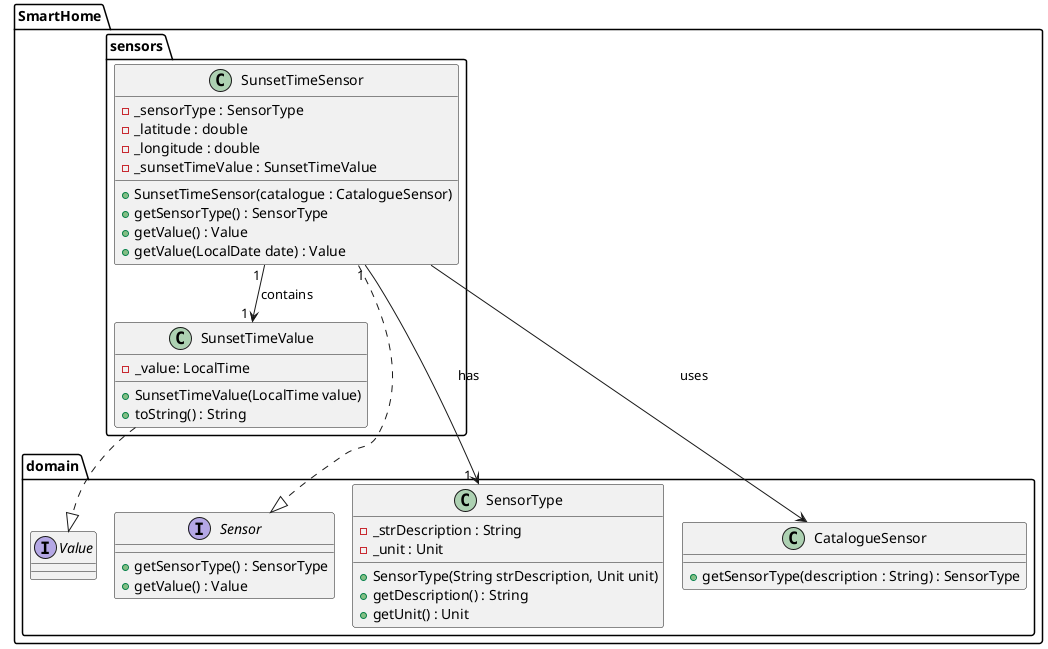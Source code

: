@startuml
!pragma layout smetana

package SmartHome.sensors {

  class SunsetTimeSensor {
    - _sensorType : SensorType
    - _latitude : double
    - _longitude : double
    - _sunsetTimeValue : SunsetTimeValue
    + SunsetTimeSensor(catalogue : CatalogueSensor)
    + getSensorType() : SensorType
    + getValue() : Value
    + getValue(LocalDate date) : Value
  }

  class SunsetTimeValue {
    - _value: LocalTime
    + SunsetTimeValue(LocalTime value)
    + toString() : String
  }

}

package SmartHome.domain {

  interface Sensor {
    + getSensorType() : SensorType
    + getValue() : Value
  }

  class SensorType {
    - _strDescription : String
    - _unit : Unit
    + SensorType(String strDescription, Unit unit)
    + getDescription() : String
    + getUnit() : Unit
  }

  interface Value {
  }

  class CatalogueSensor {
    + getSensorType(description : String) : SensorType
  }

}

SmartHome.sensors.SunsetTimeSensor ..|> SmartHome.domain.Sensor
SmartHome.sensors.SunsetTimeSensor "1"-->"1  "SmartHome.domain.SensorType : has
SmartHome.sensors.SunsetTimeSensor "1 "--> "1 " SmartHome.sensors.SunsetTimeValue : contains
SmartHome.sensors.SunsetTimeSensor --> SmartHome.domain.CatalogueSensor: uses
SmartHome.sensors.SunsetTimeValue ..|> SmartHome.domain.Value

@enduml
